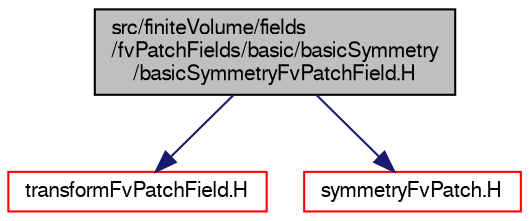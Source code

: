 digraph "src/finiteVolume/fields/fvPatchFields/basic/basicSymmetry/basicSymmetryFvPatchField.H"
{
  bgcolor="transparent";
  edge [fontname="FreeSans",fontsize="10",labelfontname="FreeSans",labelfontsize="10"];
  node [fontname="FreeSans",fontsize="10",shape=record];
  Node1 [label="src/finiteVolume/fields\l/fvPatchFields/basic/basicSymmetry\l/basicSymmetryFvPatchField.H",height=0.2,width=0.4,color="black", fillcolor="grey75", style="filled" fontcolor="black"];
  Node1 -> Node2 [color="midnightblue",fontsize="10",style="solid",fontname="FreeSans"];
  Node2 [label="transformFvPatchField.H",height=0.2,width=0.4,color="red",URL="$a04769.html"];
  Node1 -> Node3 [color="midnightblue",fontsize="10",style="solid",fontname="FreeSans"];
  Node3 [label="symmetryFvPatch.H",height=0.2,width=0.4,color="red",URL="$a05472.html"];
}
